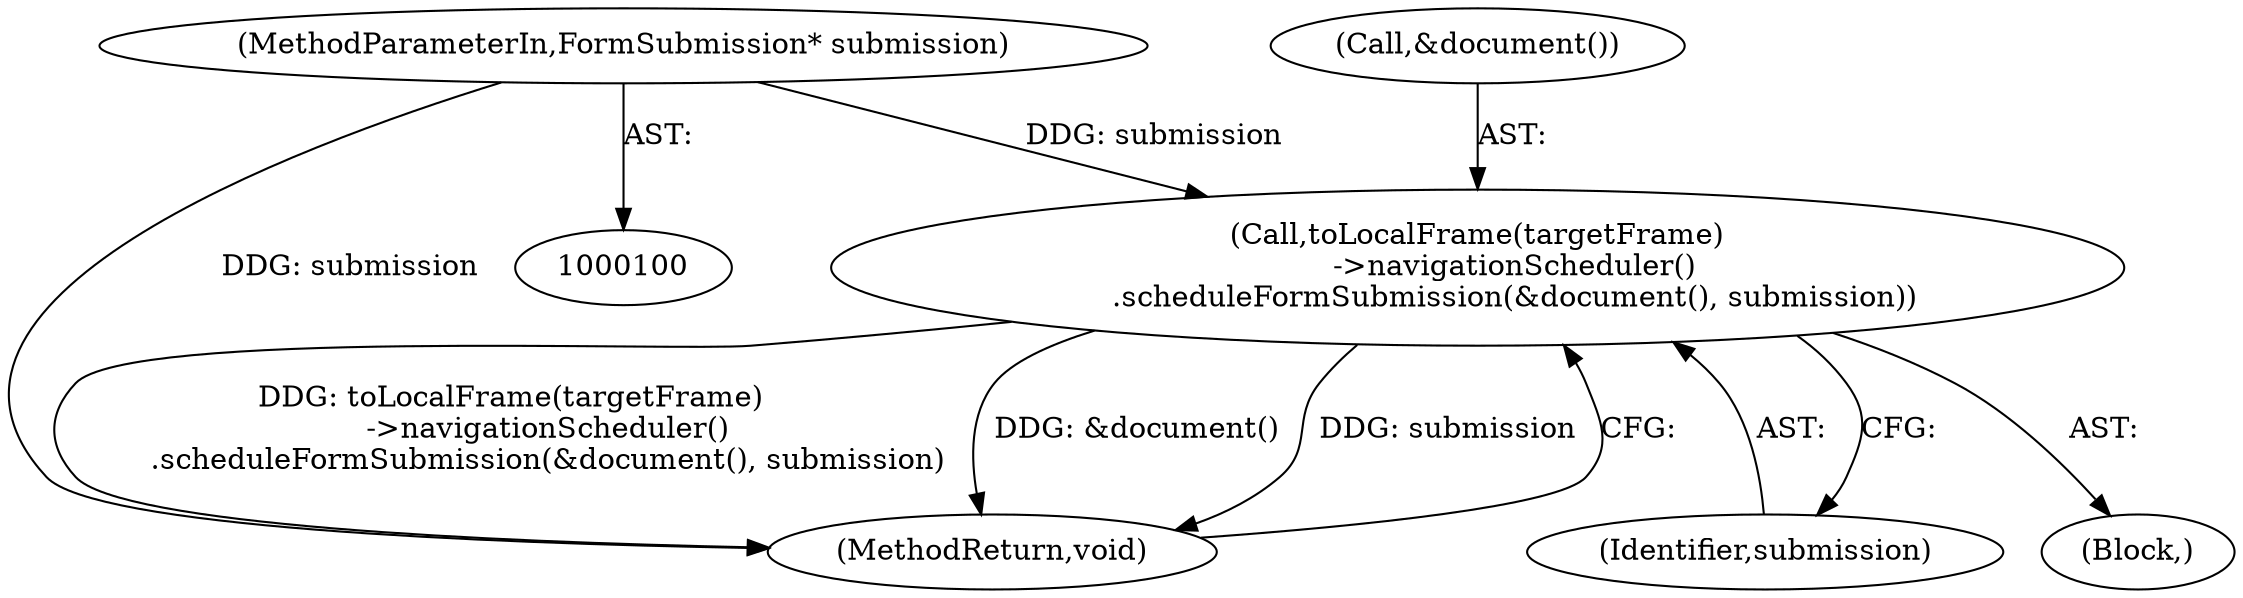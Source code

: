 digraph "0_Chrome_4ac4aff49c4c539bce6d8a0d8800c01324bb6bc0@pointer" {
"1000188" [label="(Call,toLocalFrame(targetFrame)\n        ->navigationScheduler()\n        .scheduleFormSubmission(&document(), submission))"];
"1000101" [label="(MethodParameterIn,FormSubmission* submission)"];
"1000189" [label="(Call,&document())"];
"1000101" [label="(MethodParameterIn,FormSubmission* submission)"];
"1000191" [label="(Identifier,submission)"];
"1000202" [label="(MethodReturn,void)"];
"1000188" [label="(Call,toLocalFrame(targetFrame)\n        ->navigationScheduler()\n        .scheduleFormSubmission(&document(), submission))"];
"1000187" [label="(Block,)"];
"1000188" -> "1000187"  [label="AST: "];
"1000188" -> "1000191"  [label="CFG: "];
"1000189" -> "1000188"  [label="AST: "];
"1000191" -> "1000188"  [label="AST: "];
"1000202" -> "1000188"  [label="CFG: "];
"1000188" -> "1000202"  [label="DDG: toLocalFrame(targetFrame)\n        ->navigationScheduler()\n        .scheduleFormSubmission(&document(), submission)"];
"1000188" -> "1000202"  [label="DDG: &document()"];
"1000188" -> "1000202"  [label="DDG: submission"];
"1000101" -> "1000188"  [label="DDG: submission"];
"1000101" -> "1000100"  [label="AST: "];
"1000101" -> "1000202"  [label="DDG: submission"];
}
